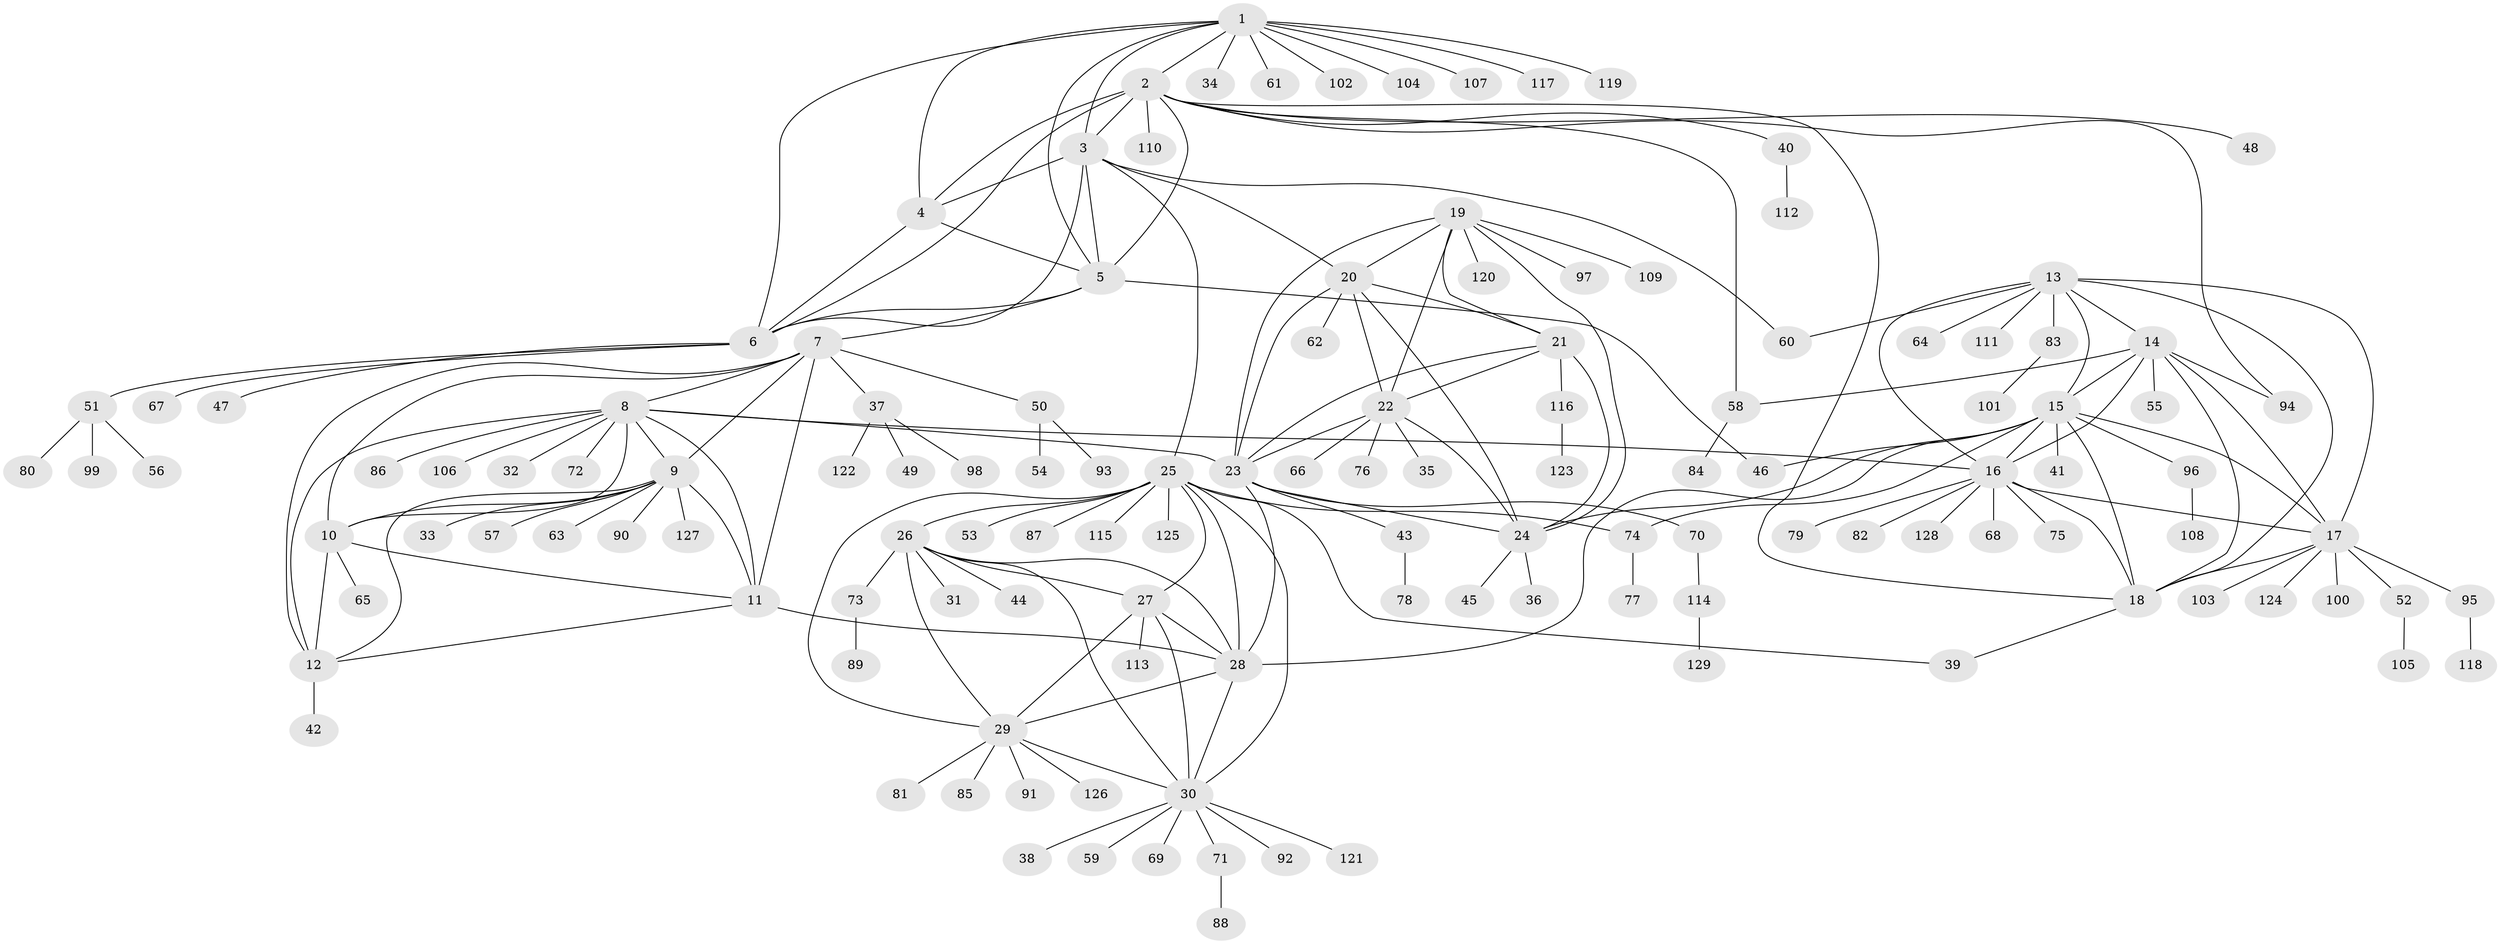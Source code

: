// Generated by graph-tools (version 1.1) at 2025/50/03/09/25 03:50:43]
// undirected, 129 vertices, 190 edges
graph export_dot {
graph [start="1"]
  node [color=gray90,style=filled];
  1;
  2;
  3;
  4;
  5;
  6;
  7;
  8;
  9;
  10;
  11;
  12;
  13;
  14;
  15;
  16;
  17;
  18;
  19;
  20;
  21;
  22;
  23;
  24;
  25;
  26;
  27;
  28;
  29;
  30;
  31;
  32;
  33;
  34;
  35;
  36;
  37;
  38;
  39;
  40;
  41;
  42;
  43;
  44;
  45;
  46;
  47;
  48;
  49;
  50;
  51;
  52;
  53;
  54;
  55;
  56;
  57;
  58;
  59;
  60;
  61;
  62;
  63;
  64;
  65;
  66;
  67;
  68;
  69;
  70;
  71;
  72;
  73;
  74;
  75;
  76;
  77;
  78;
  79;
  80;
  81;
  82;
  83;
  84;
  85;
  86;
  87;
  88;
  89;
  90;
  91;
  92;
  93;
  94;
  95;
  96;
  97;
  98;
  99;
  100;
  101;
  102;
  103;
  104;
  105;
  106;
  107;
  108;
  109;
  110;
  111;
  112;
  113;
  114;
  115;
  116;
  117;
  118;
  119;
  120;
  121;
  122;
  123;
  124;
  125;
  126;
  127;
  128;
  129;
  1 -- 2;
  1 -- 3;
  1 -- 4;
  1 -- 5;
  1 -- 6;
  1 -- 34;
  1 -- 61;
  1 -- 102;
  1 -- 104;
  1 -- 107;
  1 -- 117;
  1 -- 119;
  2 -- 3;
  2 -- 4;
  2 -- 5;
  2 -- 6;
  2 -- 18;
  2 -- 40;
  2 -- 48;
  2 -- 58;
  2 -- 94;
  2 -- 110;
  3 -- 4;
  3 -- 5;
  3 -- 6;
  3 -- 20;
  3 -- 25;
  3 -- 60;
  4 -- 5;
  4 -- 6;
  5 -- 6;
  5 -- 7;
  5 -- 46;
  6 -- 47;
  6 -- 51;
  6 -- 67;
  7 -- 8;
  7 -- 9;
  7 -- 10;
  7 -- 11;
  7 -- 12;
  7 -- 37;
  7 -- 50;
  8 -- 9;
  8 -- 10;
  8 -- 11;
  8 -- 12;
  8 -- 16;
  8 -- 23;
  8 -- 32;
  8 -- 72;
  8 -- 86;
  8 -- 106;
  9 -- 10;
  9 -- 11;
  9 -- 12;
  9 -- 33;
  9 -- 57;
  9 -- 63;
  9 -- 90;
  9 -- 127;
  10 -- 11;
  10 -- 12;
  10 -- 65;
  11 -- 12;
  11 -- 28;
  12 -- 42;
  13 -- 14;
  13 -- 15;
  13 -- 16;
  13 -- 17;
  13 -- 18;
  13 -- 60;
  13 -- 64;
  13 -- 83;
  13 -- 111;
  14 -- 15;
  14 -- 16;
  14 -- 17;
  14 -- 18;
  14 -- 55;
  14 -- 58;
  14 -- 94;
  15 -- 16;
  15 -- 17;
  15 -- 18;
  15 -- 24;
  15 -- 28;
  15 -- 41;
  15 -- 46;
  15 -- 74;
  15 -- 96;
  16 -- 17;
  16 -- 18;
  16 -- 68;
  16 -- 75;
  16 -- 79;
  16 -- 82;
  16 -- 128;
  17 -- 18;
  17 -- 52;
  17 -- 95;
  17 -- 100;
  17 -- 103;
  17 -- 124;
  18 -- 39;
  19 -- 20;
  19 -- 21;
  19 -- 22;
  19 -- 23;
  19 -- 24;
  19 -- 97;
  19 -- 109;
  19 -- 120;
  20 -- 21;
  20 -- 22;
  20 -- 23;
  20 -- 24;
  20 -- 62;
  21 -- 22;
  21 -- 23;
  21 -- 24;
  21 -- 116;
  22 -- 23;
  22 -- 24;
  22 -- 35;
  22 -- 66;
  22 -- 76;
  23 -- 24;
  23 -- 28;
  23 -- 43;
  23 -- 70;
  24 -- 36;
  24 -- 45;
  25 -- 26;
  25 -- 27;
  25 -- 28;
  25 -- 29;
  25 -- 30;
  25 -- 39;
  25 -- 53;
  25 -- 74;
  25 -- 87;
  25 -- 115;
  25 -- 125;
  26 -- 27;
  26 -- 28;
  26 -- 29;
  26 -- 30;
  26 -- 31;
  26 -- 44;
  26 -- 73;
  27 -- 28;
  27 -- 29;
  27 -- 30;
  27 -- 113;
  28 -- 29;
  28 -- 30;
  29 -- 30;
  29 -- 81;
  29 -- 85;
  29 -- 91;
  29 -- 126;
  30 -- 38;
  30 -- 59;
  30 -- 69;
  30 -- 71;
  30 -- 92;
  30 -- 121;
  37 -- 49;
  37 -- 98;
  37 -- 122;
  40 -- 112;
  43 -- 78;
  50 -- 54;
  50 -- 93;
  51 -- 56;
  51 -- 80;
  51 -- 99;
  52 -- 105;
  58 -- 84;
  70 -- 114;
  71 -- 88;
  73 -- 89;
  74 -- 77;
  83 -- 101;
  95 -- 118;
  96 -- 108;
  114 -- 129;
  116 -- 123;
}

